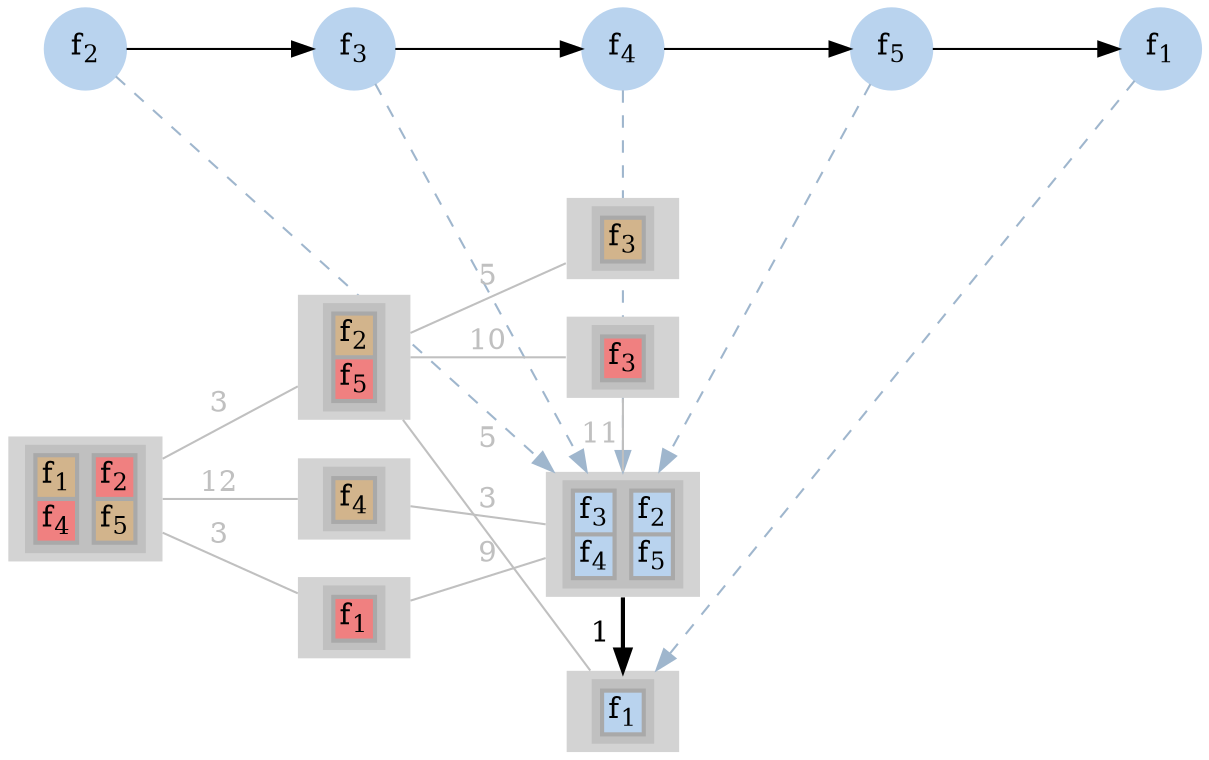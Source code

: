 digraph G
{
ranksep = "equally"
rankdir = LR
subgraph sfc
{
node [shape=circle]
{rank = same; f2; };
{rank = same; f3; };
{rank = same; f4; };
{rank = same; f5; };
{rank = same; f1; };
f2[style=filled label=<f<SUB>2</SUB>> color="slategray2"]
f3[style=filled label=<f<SUB>3</SUB>> color="slategray2"]
f4[style=filled label=<f<SUB>4</SUB>> color="slategray2"]
f5[style=filled label=<f<SUB>5</SUB>> color="slategray2"]
f1[style=filled label=<f<SUB>1</SUB>> color="slategray2"]
f2 -> f3
f3 -> f4
f4 -> f5
f5 -> f1
}
subgraph network
{
node [shape=none]
{rank = same; 1; };
{rank = same; 2; 5; 8; };
{rank = same; 3; 4; 6; 7; };
7[style=filled
label=<
<TABLE BORDER="0" BGCOLOR="gray">
<TR>
<TD>
<TABLE BORDER="0" BGCOLOR="darkgray">
<TR><TD PORT="f9" BGCOLOR="slategray2">f<SUB>3</SUB></TD></TR>
<TR><TD PORT="f11" BGCOLOR="slategray2">f<SUB>4</SUB></TD></TR>
</TABLE>
</TD>
<TD>
<TABLE BORDER="0" BGCOLOR="darkgray">
<TR><TD PORT="f6" BGCOLOR="slategray2">f<SUB>2</SUB></TD></TR>
<TR><TD PORT="f15" BGCOLOR="slategray2">f<SUB>5</SUB></TD></TR>
</TABLE>
</TD>
</TR>
</TABLE>>]

7[style=filled
label=<
<TABLE BORDER="0" BGCOLOR="gray">
<TR>
<TD>
<TABLE BORDER="0" BGCOLOR="darkgray">
<TR><TD PORT="f9" BGCOLOR="slategray2">f<SUB>3</SUB></TD></TR>
<TR><TD PORT="f11" BGCOLOR="slategray2">f<SUB>4</SUB></TD></TR>
</TABLE>
</TD>
<TD>
<TABLE BORDER="0" BGCOLOR="darkgray">
<TR><TD PORT="f6" BGCOLOR="slategray2">f<SUB>2</SUB></TD></TR>
<TR><TD PORT="f15" BGCOLOR="slategray2">f<SUB>5</SUB></TD></TR>
</TABLE>
</TD>
</TR>
</TABLE>>]

7[style=filled
label=<
<TABLE BORDER="0" BGCOLOR="gray">
<TR>
<TD>
<TABLE BORDER="0" BGCOLOR="darkgray">
<TR><TD PORT="f9" BGCOLOR="slategray2">f<SUB>3</SUB></TD></TR>
<TR><TD PORT="f11" BGCOLOR="slategray2">f<SUB>4</SUB></TD></TR>
</TABLE>
</TD>
<TD>
<TABLE BORDER="0" BGCOLOR="darkgray">
<TR><TD PORT="f6" BGCOLOR="slategray2">f<SUB>2</SUB></TD></TR>
<TR><TD PORT="f15" BGCOLOR="slategray2">f<SUB>5</SUB></TD></TR>
</TABLE>
</TD>
</TR>
</TABLE>>]

7[style=filled
label=<
<TABLE BORDER="0" BGCOLOR="gray">
<TR>
<TD>
<TABLE BORDER="0" BGCOLOR="darkgray">
<TR><TD PORT="f9" BGCOLOR="slategray2">f<SUB>3</SUB></TD></TR>
<TR><TD PORT="f11" BGCOLOR="slategray2">f<SUB>4</SUB></TD></TR>
</TABLE>
</TD>
<TD>
<TABLE BORDER="0" BGCOLOR="darkgray">
<TR><TD PORT="f6" BGCOLOR="slategray2">f<SUB>2</SUB></TD></TR>
<TR><TD PORT="f15" BGCOLOR="slategray2">f<SUB>5</SUB></TD></TR>
</TABLE>
</TD>
</TR>
</TABLE>>]

3[style=filled
label=<
<TABLE BORDER="0" BGCOLOR="gray">
<TR>
<TD>
<TABLE BORDER="0" BGCOLOR="darkgray">
<TR><TD PORT="f2" BGCOLOR="slategray2">f<SUB>1</SUB></TD></TR>
</TABLE>
</TD>
</TR>
</TABLE>>]

1[style=filled
label=<
<TABLE BORDER="0" BGCOLOR="gray">
<TR>
<TD>
<TABLE BORDER="0" BGCOLOR="darkgray">
<TR><TD PORT="f1" BGCOLOR="tan">f<SUB>1</SUB></TD></TR>
<TR><TD PORT="f10" BGCOLOR="lightcoral">f<SUB>4</SUB></TD></TR>
</TABLE>
</TD>
<TD>
<TABLE BORDER="0" BGCOLOR="darkgray">
<TR><TD PORT="f5" BGCOLOR="lightcoral">f<SUB>2</SUB></TD></TR>
<TR><TD PORT="f14" BGCOLOR="tan">f<SUB>5</SUB></TD></TR>
</TABLE>
</TD>
</TR>
</TABLE>>]

2[style=filled
label=<
<TABLE BORDER="0" BGCOLOR="gray">
<TR>
<TD>
<TABLE BORDER="0" BGCOLOR="darkgray">
<TR><TD PORT="f4" BGCOLOR="tan">f<SUB>2</SUB></TD></TR>
<TR><TD PORT="f13" BGCOLOR="lightcoral">f<SUB>5</SUB></TD></TR>
</TABLE>
</TD>
</TR>
</TABLE>>]

5[style=filled
label=<
<TABLE BORDER="0" BGCOLOR="gray">
<TR>
<TD>
<TABLE BORDER="0" BGCOLOR="darkgray">
<TR><TD PORT="f3" BGCOLOR="lightcoral">f<SUB>1</SUB></TD></TR>
</TABLE>
</TD>
</TR>
</TABLE>>]

8[style=filled
label=<
<TABLE BORDER="0" BGCOLOR="gray">
<TR>
<TD>
<TABLE BORDER="0" BGCOLOR="darkgray">
<TR><TD PORT="f12" BGCOLOR="tan">f<SUB>4</SUB></TD></TR>
</TABLE>
</TD>
</TR>
</TABLE>>]

4[style=filled
label=<
<TABLE BORDER="0" BGCOLOR="gray">
<TR>
<TD>
<TABLE BORDER="0" BGCOLOR="darkgray">
<TR><TD PORT="f8" BGCOLOR="lightcoral">f<SUB>3</SUB></TD></TR>
</TABLE>
</TD>
</TR>
</TABLE>>]

6[style=filled
label=<
<TABLE BORDER="0" BGCOLOR="gray">
<TR>
<TD>
<TABLE BORDER="0" BGCOLOR="darkgray">
<TR><TD PORT="f7" BGCOLOR="tan">f<SUB>3</SUB></TD></TR>
</TABLE>
</TD>
</TR>
</TABLE>>]

7 -> 3[label="1" color="black" penwidth=2]
1 -> 2[label="3" color="gray" fontcolor="gray" dir = none]
1 -> 5[label="3" color="gray" fontcolor="gray" dir = none]
1 -> 8[label="12" color="gray" fontcolor="gray" dir = none]
2 -> 3[label="5" color="gray" fontcolor="gray" dir = none]
2 -> 4[label="10" color="gray" fontcolor="gray" dir = none]
2 -> 6[label="5" color="gray" fontcolor="gray" dir = none]
4 -> 7[label="11" color="gray" fontcolor="gray" dir = none]
5 -> 7[label="9" color="gray" fontcolor="gray" dir = none]
7 -> 8[label="3" color="gray" fontcolor="gray" dir = none]
}
splines=false
f2 -> 7[color="slategray3" style=dashed constraint=false]
f3 -> 7[color="slategray3" style=dashed constraint=false]
f4 -> 7[color="slategray3" style=dashed constraint=false]
f5 -> 7[color="slategray3" style=dashed constraint=false]
f1 -> 3[color="slategray3" style=dashed constraint=false]
}